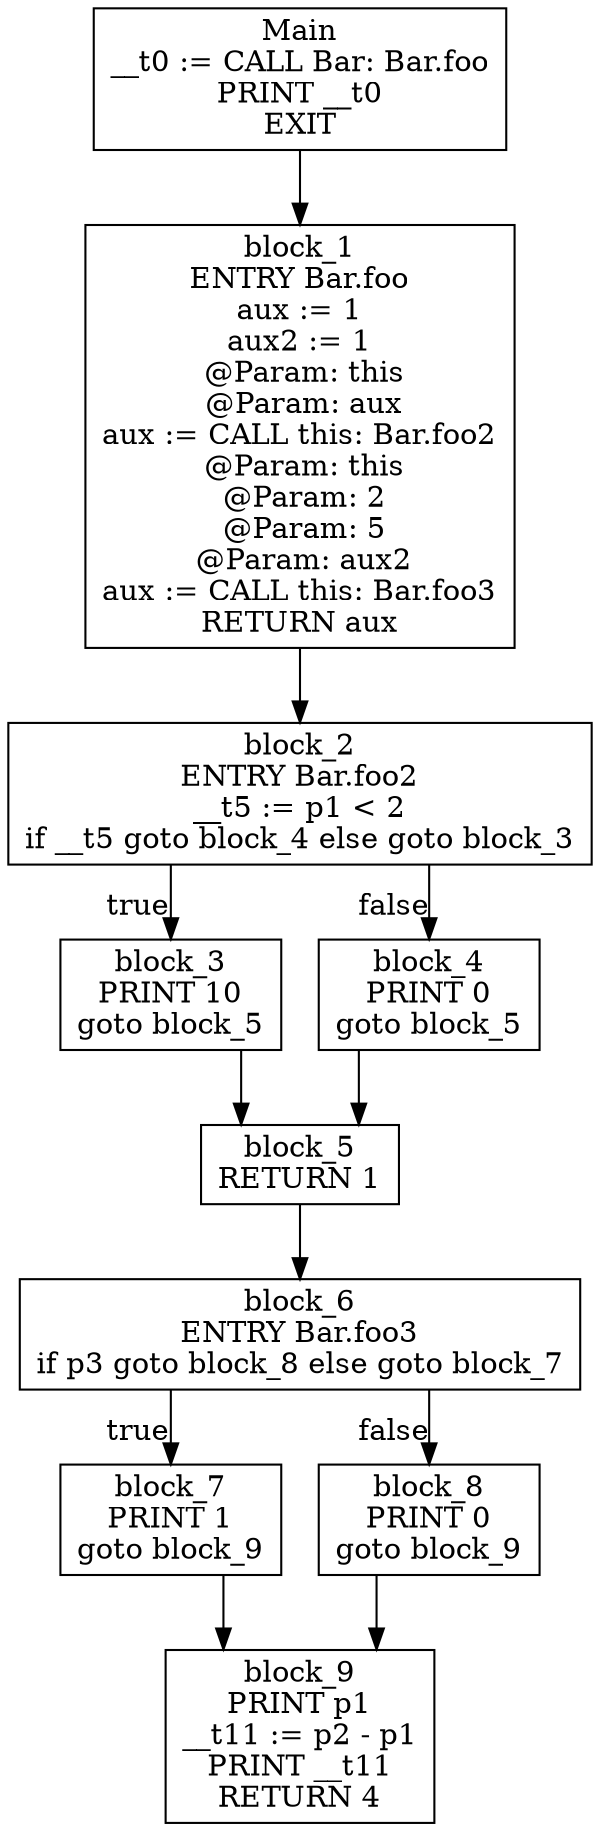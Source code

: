 digraph CFG {
graph [splines=ortho];
node [shape=box];
Main -> block_1;
Main [label="Main\n__t0 := CALL Bar: Bar.foo\nPRINT __t0\nEXIT\n"];
block_1 -> block_2;
block_1 [label="block_1\nENTRY Bar.foo\naux := 1\naux2 := 1\n @Param: this\n @Param: aux\naux := CALL this: Bar.foo2\n @Param: this\n @Param: 2\n @Param: 5\n @Param: aux2\naux := CALL this: Bar.foo3\nRETURN aux\n"];
block_2 -> block_3 [xlabel="true"];
block_2 -> block_4 [xlabel="false"];
block_2 [label="block_2\nENTRY Bar.foo2\n__t5 := p1 < 2\nif __t5 goto block_4 else goto block_3\n"];
block_3 -> block_5;
block_3 [label="block_3\nPRINT 10\ngoto block_5\n"];
block_4 -> block_5;
block_4 [label="block_4\nPRINT 0\ngoto block_5\n"];
block_5 -> block_6;
block_5 [label="block_5\nRETURN 1\n"];
block_6 -> block_7 [xlabel="true"];
block_6 -> block_8 [xlabel="false"];
block_6 [label="block_6\nENTRY Bar.foo3\nif p3 goto block_8 else goto block_7\n"];
block_7 -> block_9;
block_7 [label="block_7\nPRINT 1\ngoto block_9\n"];
block_8 -> block_9;
block_8 [label="block_8\nPRINT 0\ngoto block_9\n"];
block_9 [label="block_9\nPRINT p1\n__t11 := p2 - p1\nPRINT __t11\nRETURN 4\n"];
}
